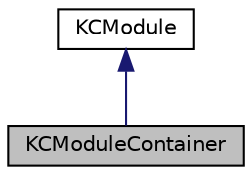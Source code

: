 digraph "KCModuleContainer"
{
  edge [fontname="Helvetica",fontsize="10",labelfontname="Helvetica",labelfontsize="10"];
  node [fontname="Helvetica",fontsize="10",shape=record];
  Node0 [label="KCModuleContainer",height=0.2,width=0.4,color="black", fillcolor="grey75", style="filled", fontcolor="black"];
  Node1 -> Node0 [dir="back",color="midnightblue",fontsize="10",style="solid",fontname="Helvetica"];
  Node1 [label="KCModule",height=0.2,width=0.4,color="black", fillcolor="white", style="filled",URL="D:/Users/anthony/Documents/MINGW-KDE-Frameworks/frameworks/kconfigwidgets-5.26.0/html/KConfigWidgets.tags$classKCModule.html"];
}
